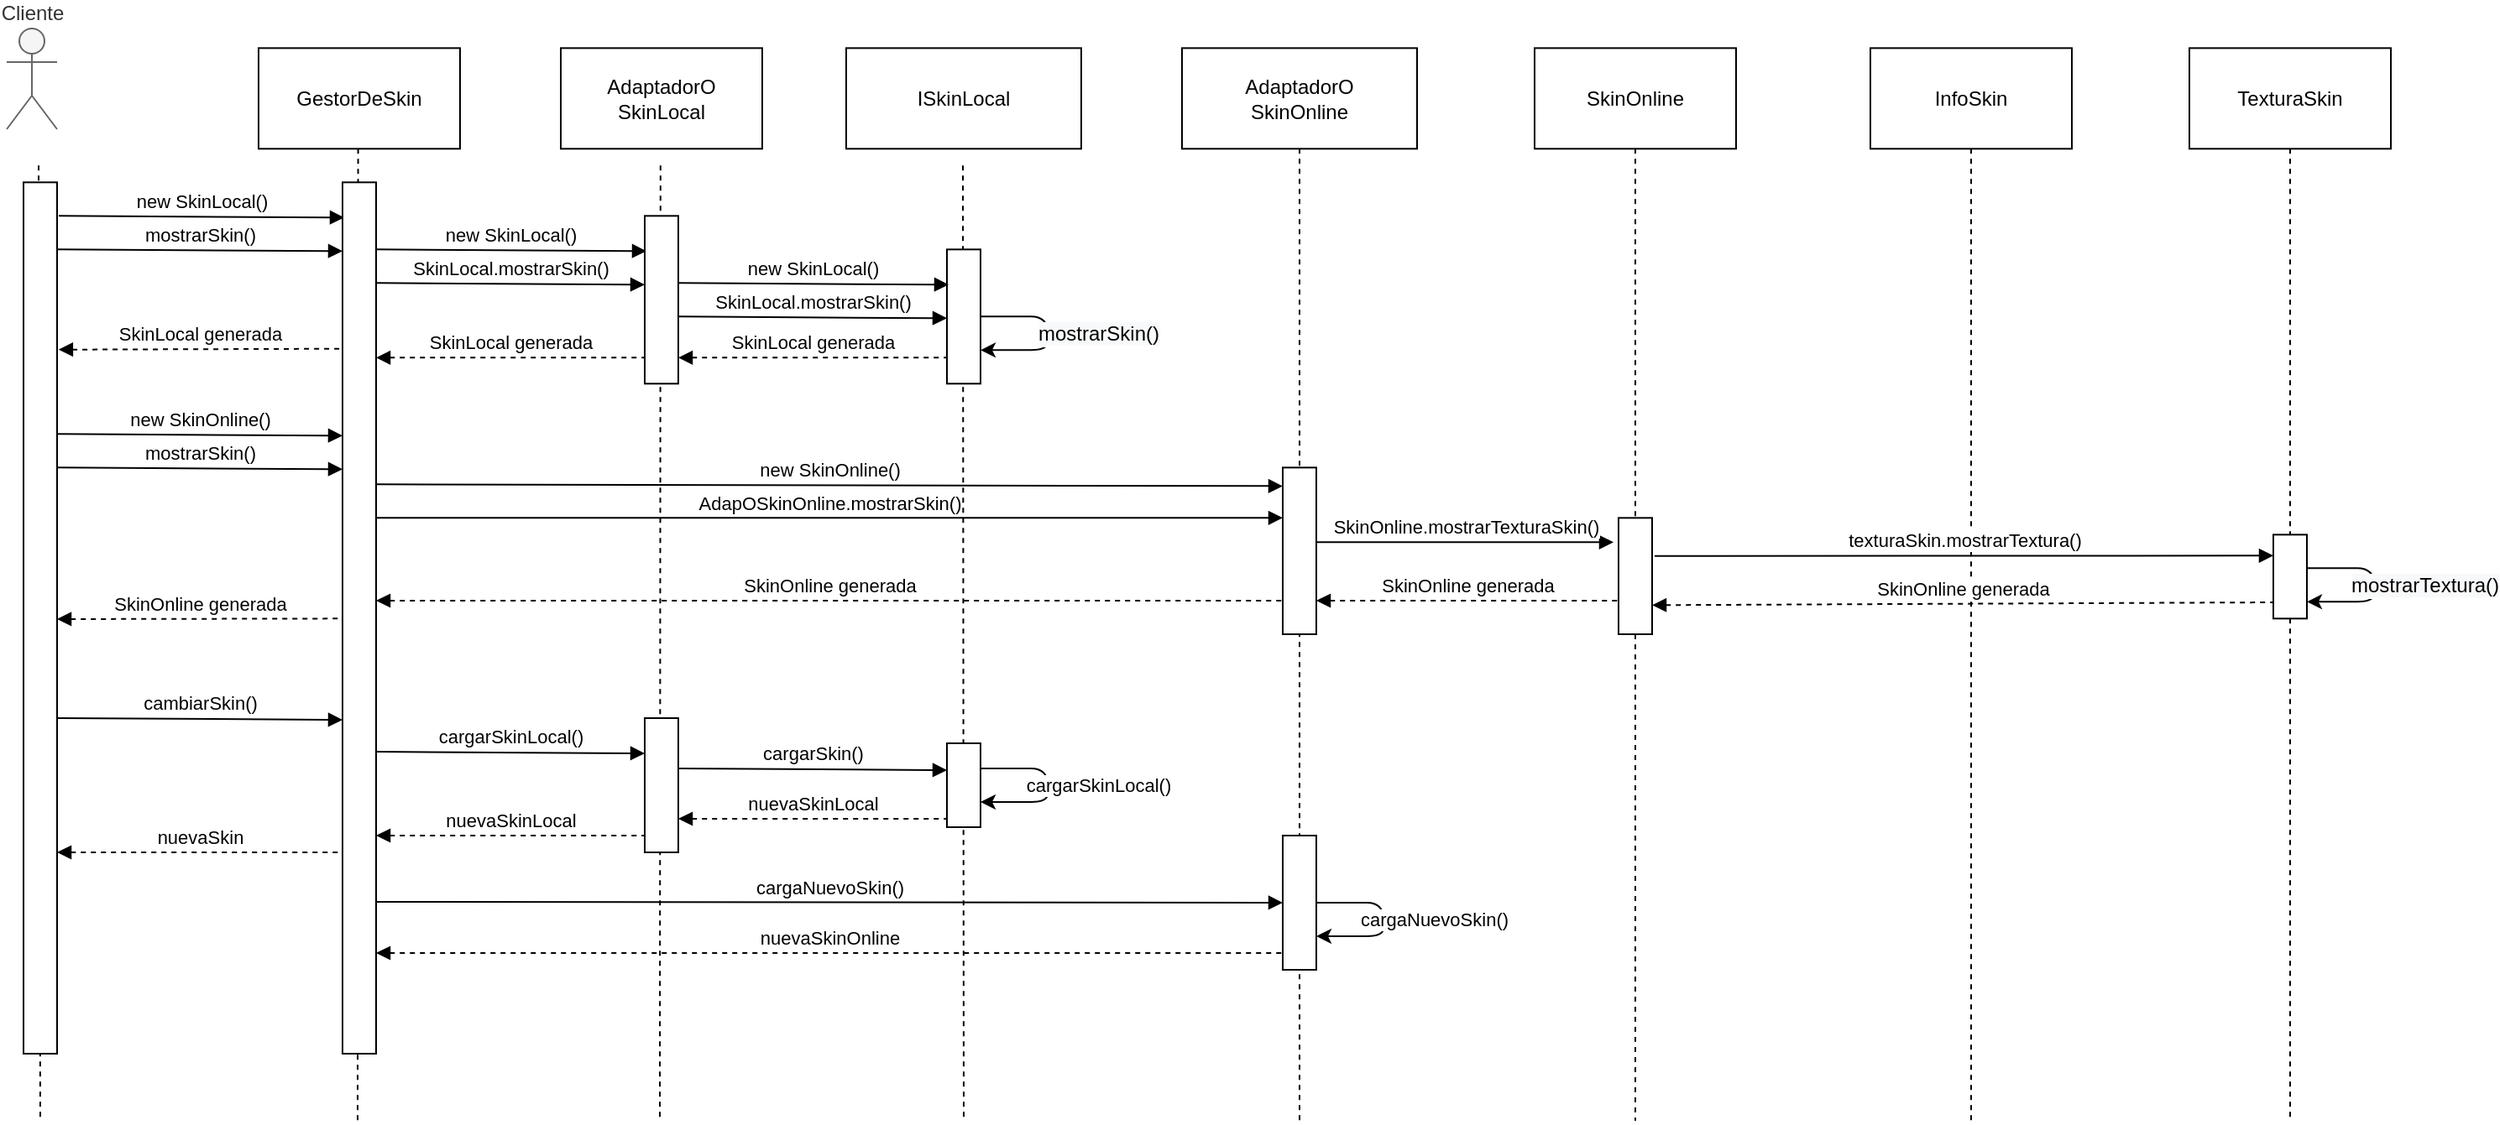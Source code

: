 <mxfile version="15.4.3" type="google"><diagram id="FFhPNZp1Z0Cv77TAvvxm" name="Página-1"><mxGraphModel dx="3565" dy="2563" grid="1" gridSize="10" guides="1" tooltips="1" connect="1" arrows="1" fold="1" page="1" pageScale="1" pageWidth="1600" pageHeight="700" math="0" shadow="0"><root><mxCell id="0"/><mxCell id="1" parent="0"/><mxCell id="NhyaLvFImzAlUFsz6ZrL-10" value="" style="rounded=0;orthogonalLoop=1;jettySize=auto;html=1;exitX=0.5;exitY=1;exitDx=0;exitDy=0;dashed=1;endArrow=none;endFill=0;" edge="1" parent="1"><mxGeometry relative="1" as="geometry"><mxPoint x="620" y="680" as="targetPoint"/><mxPoint x="619.5" y="110.67" as="sourcePoint"/></mxGeometry></mxCell><mxCell id="8W0476xP9J8Cwm-FeBUf-44" style="rounded=0;orthogonalLoop=1;jettySize=auto;html=1;exitX=0.5;exitY=1;exitDx=0;exitDy=0;dashed=1;endArrow=none;endFill=0;" parent="1" edge="1"><mxGeometry relative="1" as="geometry"><mxPoint x="259" y="680" as="targetPoint"/><mxPoint x="259.29" y="100.67" as="sourcePoint"/></mxGeometry></mxCell><mxCell id="8W0476xP9J8Cwm-FeBUf-2" style="rounded=0;orthogonalLoop=1;jettySize=auto;html=1;endArrow=none;endFill=0;dashed=1;" parent="1" edge="1"><mxGeometry relative="1" as="geometry"><mxPoint x="70" y="680" as="targetPoint"/><mxPoint x="69" y="110.67" as="sourcePoint"/></mxGeometry></mxCell><mxCell id="8W0476xP9J8Cwm-FeBUf-3" value="Cliente" style="shape=umlActor;verticalLabelPosition=top;verticalAlign=bottom;html=1;outlineConnect=0;labelPosition=center;align=center;fillColor=#f5f5f5;strokeColor=#666666;fontColor=#333333;" parent="1" vertex="1"><mxGeometry x="50" y="29" width="30" height="60" as="geometry"/></mxCell><mxCell id="8W0476xP9J8Cwm-FeBUf-4" style="rounded=0;orthogonalLoop=1;jettySize=auto;html=1;exitX=0.5;exitY=1;exitDx=0;exitDy=0;dashed=1;endArrow=none;endFill=0;startArrow=none;" parent="1" source="Qq_ZQxuOtuxrpt1lNSAV-54" edge="1"><mxGeometry relative="1" as="geometry"><mxPoint x="439" y="520" as="targetPoint"/><mxPoint x="439.41" y="110.67" as="sourcePoint"/></mxGeometry></mxCell><mxCell id="8W0476xP9J8Cwm-FeBUf-5" value="AdaptadorO&lt;br&gt;SkinLocal" style="rounded=0;whiteSpace=wrap;html=1;" parent="1" vertex="1"><mxGeometry x="380" y="40.67" width="120" height="60" as="geometry"/></mxCell><mxCell id="8W0476xP9J8Cwm-FeBUf-7" value="AdaptadorO&lt;br&gt;SkinOnline" style="rounded=0;whiteSpace=wrap;html=1;" parent="1" vertex="1"><mxGeometry x="750" y="40.67" width="140" height="60" as="geometry"/></mxCell><mxCell id="8W0476xP9J8Cwm-FeBUf-8" style="edgeStyle=orthogonalEdgeStyle;rounded=0;orthogonalLoop=1;jettySize=auto;html=1;exitX=0.5;exitY=1;exitDx=0;exitDy=0;dashed=1;endArrow=none;endFill=0;startArrow=none;" parent="1" source="Qq_ZQxuOtuxrpt1lNSAV-48" edge="1"><mxGeometry relative="1" as="geometry"><mxPoint x="1020" y="680" as="targetPoint"/></mxGeometry></mxCell><mxCell id="8W0476xP9J8Cwm-FeBUf-9" value="SkinOnline" style="rounded=0;whiteSpace=wrap;html=1;" parent="1" vertex="1"><mxGeometry x="960" y="40.67" width="120" height="60" as="geometry"/></mxCell><mxCell id="8W0476xP9J8Cwm-FeBUf-11" value="InfoSkin" style="rounded=0;whiteSpace=wrap;html=1;" parent="1" vertex="1"><mxGeometry x="1160" y="40.67" width="120" height="60" as="geometry"/></mxCell><mxCell id="8W0476xP9J8Cwm-FeBUf-13" value="TexturaSkin" style="rounded=0;whiteSpace=wrap;html=1;" parent="1" vertex="1"><mxGeometry x="1350" y="40.67" width="120" height="60" as="geometry"/></mxCell><mxCell id="8W0476xP9J8Cwm-FeBUf-16" value="&lt;span style=&quot;font-family: &amp;#34;helvetica&amp;#34;&quot;&gt;new SkinLocal()&lt;/span&gt;" style="endArrow=block;html=1;endFill=1;labelPosition=center;verticalLabelPosition=top;align=center;verticalAlign=bottom;entryX=0;entryY=0.042;entryDx=0;entryDy=0;entryPerimeter=0;" parent="1" edge="1"><mxGeometry width="50" height="50" relative="1" as="geometry"><mxPoint x="81" y="140.67" as="sourcePoint"/><mxPoint x="251" y="141.67" as="targetPoint"/></mxGeometry></mxCell><mxCell id="8W0476xP9J8Cwm-FeBUf-38" value="ISkinLocal" style="rounded=0;whiteSpace=wrap;html=1;" parent="1" vertex="1"><mxGeometry x="550" y="40.67" width="140" height="60" as="geometry"/></mxCell><mxCell id="8W0476xP9J8Cwm-FeBUf-43" value="GestorDeSkin" style="rounded=0;whiteSpace=wrap;html=1;" parent="1" vertex="1"><mxGeometry x="200" y="40.67" width="120" height="60" as="geometry"/></mxCell><mxCell id="8W0476xP9J8Cwm-FeBUf-48" value="" style="rounded=0;whiteSpace=wrap;html=1;" parent="1" vertex="1"><mxGeometry x="60" y="120.67" width="20" height="519.33" as="geometry"/></mxCell><mxCell id="8W0476xP9J8Cwm-FeBUf-61" value="" style="rounded=0;orthogonalLoop=1;jettySize=auto;html=1;exitX=0.5;exitY=1;exitDx=0;exitDy=0;dashed=1;endArrow=none;endFill=0;startArrow=none;" parent="1" source="Qq_ZQxuOtuxrpt1lNSAV-56" edge="1"><mxGeometry relative="1" as="geometry"><mxPoint x="820" y="520" as="targetPoint"/><mxPoint x="820" y="100.67" as="sourcePoint"/></mxGeometry></mxCell><mxCell id="8W0476xP9J8Cwm-FeBUf-64" value="" style="rounded=0;orthogonalLoop=1;jettySize=auto;html=1;exitX=0.5;exitY=1;exitDx=0;exitDy=0;dashed=1;endArrow=none;endFill=0;" parent="1" source="8W0476xP9J8Cwm-FeBUf-11" edge="1"><mxGeometry relative="1" as="geometry"><mxPoint x="1220" y="680" as="targetPoint"/><mxPoint x="1220" y="100.67" as="sourcePoint"/></mxGeometry></mxCell><mxCell id="nEfzSv-l4ia5l02yRWtV-1" value="&lt;font face=&quot;helvetica&quot;&gt;new SkinLocal()&lt;/font&gt;" style="endArrow=block;html=1;endFill=1;labelPosition=center;verticalLabelPosition=top;align=center;verticalAlign=bottom;" parent="1" edge="1"><mxGeometry width="50" height="50" relative="1" as="geometry"><mxPoint x="270" y="160.67" as="sourcePoint"/><mxPoint x="431" y="161.67" as="targetPoint"/></mxGeometry></mxCell><mxCell id="nEfzSv-l4ia5l02yRWtV-2" value="&lt;font face=&quot;helvetica&quot;&gt;mostrarSkin()&lt;/font&gt;" style="endArrow=block;html=1;endFill=1;labelPosition=center;verticalLabelPosition=top;align=center;verticalAlign=bottom;entryX=0;entryY=0.042;entryDx=0;entryDy=0;entryPerimeter=0;" parent="1" edge="1"><mxGeometry width="50" height="50" relative="1" as="geometry"><mxPoint x="80" y="160.67" as="sourcePoint"/><mxPoint x="250" y="161.67" as="targetPoint"/></mxGeometry></mxCell><mxCell id="nEfzSv-l4ia5l02yRWtV-3" value="&lt;font face=&quot;helvetica&quot;&gt;SkinLocal.mostrarSkin()&lt;/font&gt;" style="endArrow=block;html=1;endFill=1;labelPosition=center;verticalLabelPosition=top;align=center;verticalAlign=bottom;" parent="1" edge="1"><mxGeometry width="50" height="50" relative="1" as="geometry"><mxPoint x="270" y="180.67" as="sourcePoint"/><mxPoint x="430" y="181.67" as="targetPoint"/></mxGeometry></mxCell><mxCell id="nEfzSv-l4ia5l02yRWtV-4" value="" style="rounded=0;whiteSpace=wrap;html=1;" parent="1" vertex="1"><mxGeometry x="610" y="160.67" width="20" height="80" as="geometry"/></mxCell><mxCell id="nEfzSv-l4ia5l02yRWtV-5" value="&lt;font face=&quot;helvetica&quot;&gt;new SkinLocal()&lt;/font&gt;" style="endArrow=block;html=1;endFill=1;labelPosition=center;verticalLabelPosition=top;align=center;verticalAlign=bottom;" parent="1" edge="1"><mxGeometry width="50" height="50" relative="1" as="geometry"><mxPoint x="450" y="180.67" as="sourcePoint"/><mxPoint x="611" y="181.67" as="targetPoint"/></mxGeometry></mxCell><mxCell id="nEfzSv-l4ia5l02yRWtV-6" value="&lt;font face=&quot;helvetica&quot;&gt;SkinLocal.mostrarSkin()&lt;/font&gt;" style="endArrow=block;html=1;endFill=1;labelPosition=center;verticalLabelPosition=top;align=center;verticalAlign=bottom;" parent="1" edge="1"><mxGeometry width="50" height="50" relative="1" as="geometry"><mxPoint x="450" y="200.67" as="sourcePoint"/><mxPoint x="610" y="201.67" as="targetPoint"/></mxGeometry></mxCell><mxCell id="nEfzSv-l4ia5l02yRWtV-7" value="SkinLocal generada" style="endArrow=none;html=1;endFill=0;labelPosition=center;verticalLabelPosition=top;align=center;verticalAlign=bottom;startArrow=block;startFill=1;dashed=1;" parent="1" edge="1"><mxGeometry width="50" height="50" relative="1" as="geometry"><mxPoint x="450" y="225.17" as="sourcePoint"/><mxPoint x="610" y="225.17" as="targetPoint"/><mxPoint as="offset"/></mxGeometry></mxCell><mxCell id="nEfzSv-l4ia5l02yRWtV-8" value="SkinLocal generada" style="endArrow=none;html=1;endFill=0;labelPosition=center;verticalLabelPosition=top;align=center;verticalAlign=bottom;startArrow=block;startFill=1;dashed=1;" parent="1" edge="1"><mxGeometry width="50" height="50" relative="1" as="geometry"><mxPoint x="270" y="225.17" as="sourcePoint"/><mxPoint x="430" y="225.17" as="targetPoint"/><mxPoint as="offset"/></mxGeometry></mxCell><mxCell id="nEfzSv-l4ia5l02yRWtV-9" value="SkinLocal generada" style="endArrow=none;html=1;endFill=0;labelPosition=center;verticalLabelPosition=top;align=center;verticalAlign=bottom;startArrow=block;startFill=1;dashed=1;exitX=1.047;exitY=0.192;exitDx=0;exitDy=0;exitPerimeter=0;entryX=-0.077;entryY=0.191;entryDx=0;entryDy=0;entryPerimeter=0;" parent="1" source="8W0476xP9J8Cwm-FeBUf-48" edge="1" target="8W0476xP9J8Cwm-FeBUf-51"><mxGeometry width="50" height="50" relative="1" as="geometry"><mxPoint x="100" y="230.67" as="sourcePoint"/><mxPoint x="250" y="230.67" as="targetPoint"/><mxPoint as="offset"/></mxGeometry></mxCell><mxCell id="nEfzSv-l4ia5l02yRWtV-10" value="&lt;span style=&quot;font-size: 12px ; text-align: left ; background-color: rgb(248 , 249 , 250)&quot;&gt;mostrarSkin()&lt;/span&gt;" style="endArrow=classic;html=1;exitX=1;exitY=0.5;exitDx=0;exitDy=0;entryX=1;entryY=0.75;entryDx=0;entryDy=0;fillColor=none;" parent="1" source="nEfzSv-l4ia5l02yRWtV-4" target="nEfzSv-l4ia5l02yRWtV-4" edge="1"><mxGeometry y="30" width="50" height="50" relative="1" as="geometry"><mxPoint x="680" y="300.67" as="sourcePoint"/><mxPoint x="730" y="250.67" as="targetPoint"/><Array as="points"><mxPoint x="670" y="200.67"/><mxPoint x="670" y="220.67"/></Array><mxPoint as="offset"/></mxGeometry></mxCell><mxCell id="nEfzSv-l4ia5l02yRWtV-11" value="&lt;font face=&quot;helvetica&quot;&gt;new SkinOnline()&lt;/font&gt;" style="endArrow=block;html=1;endFill=1;labelPosition=center;verticalLabelPosition=top;align=center;verticalAlign=bottom;entryX=0;entryY=0.042;entryDx=0;entryDy=0;entryPerimeter=0;" parent="1" edge="1"><mxGeometry width="50" height="50" relative="1" as="geometry"><mxPoint x="80" y="270.67" as="sourcePoint"/><mxPoint x="250" y="271.67" as="targetPoint"/></mxGeometry></mxCell><mxCell id="nEfzSv-l4ia5l02yRWtV-12" value="&lt;font face=&quot;helvetica&quot;&gt;mostrarSkin()&lt;/font&gt;" style="endArrow=block;html=1;endFill=1;labelPosition=center;verticalLabelPosition=top;align=center;verticalAlign=bottom;entryX=0;entryY=0.042;entryDx=0;entryDy=0;entryPerimeter=0;" parent="1" edge="1"><mxGeometry width="50" height="50" relative="1" as="geometry"><mxPoint x="80" y="290.67" as="sourcePoint"/><mxPoint x="250" y="291.67" as="targetPoint"/></mxGeometry></mxCell><mxCell id="nEfzSv-l4ia5l02yRWtV-14" value="" style="rounded=0;orthogonalLoop=1;jettySize=auto;html=1;exitX=0.5;exitY=1;exitDx=0;exitDy=0;dashed=1;endArrow=none;endFill=0;" parent="1" source="8W0476xP9J8Cwm-FeBUf-7" edge="1"><mxGeometry relative="1" as="geometry"><mxPoint x="820" y="680" as="targetPoint"/><mxPoint x="820" y="100.67" as="sourcePoint"/></mxGeometry></mxCell><mxCell id="nEfzSv-l4ia5l02yRWtV-15" value="&lt;font face=&quot;helvetica&quot;&gt;new SkinOnline()&lt;/font&gt;" style="endArrow=block;html=1;endFill=1;labelPosition=center;verticalLabelPosition=top;align=center;verticalAlign=bottom;entryX=0;entryY=0.111;entryDx=0;entryDy=0;entryPerimeter=0;" parent="1" target="nEfzSv-l4ia5l02yRWtV-13" edge="1"><mxGeometry width="50" height="50" relative="1" as="geometry"><mxPoint x="270" y="300.67" as="sourcePoint"/><mxPoint x="780" y="300.67" as="targetPoint"/></mxGeometry></mxCell><mxCell id="nEfzSv-l4ia5l02yRWtV-16" value="&lt;font face=&quot;helvetica&quot;&gt;AdapOSkinOnline.mostrarSkin()&lt;/font&gt;" style="endArrow=block;html=1;endFill=1;labelPosition=center;verticalLabelPosition=top;align=center;verticalAlign=bottom;" parent="1" edge="1"><mxGeometry width="50" height="50" relative="1" as="geometry"><mxPoint x="270" y="320.67" as="sourcePoint"/><mxPoint x="810" y="320.67" as="targetPoint"/></mxGeometry></mxCell><mxCell id="nEfzSv-l4ia5l02yRWtV-23" value="" style="rounded=0;orthogonalLoop=1;jettySize=auto;html=1;exitX=0.5;exitY=1;exitDx=0;exitDy=0;dashed=1;endArrow=none;endFill=0;startArrow=none;" parent="1" source="nEfzSv-l4ia5l02yRWtV-19" edge="1"><mxGeometry relative="1" as="geometry"><mxPoint x="1410" y="680" as="targetPoint"/><mxPoint x="1410" y="100.67" as="sourcePoint"/></mxGeometry></mxCell><mxCell id="nEfzSv-l4ia5l02yRWtV-68" value="&lt;font face=&quot;helvetica&quot;&gt;SkinOnline.mostrarTexturaSkin()&lt;/font&gt;" style="endArrow=block;html=1;endFill=1;labelPosition=center;verticalLabelPosition=top;align=center;verticalAlign=bottom;" parent="1" edge="1"><mxGeometry width="50" height="50" relative="1" as="geometry"><mxPoint x="830" y="335.17" as="sourcePoint"/><mxPoint x="1007" y="335.17" as="targetPoint"/></mxGeometry></mxCell><mxCell id="Qq_ZQxuOtuxrpt1lNSAV-48" value="" style="rounded=0;whiteSpace=wrap;html=1;" parent="1" vertex="1"><mxGeometry x="1010" y="320.67" width="20" height="69.33" as="geometry"/></mxCell><mxCell id="Qq_ZQxuOtuxrpt1lNSAV-49" value="" style="edgeStyle=orthogonalEdgeStyle;rounded=0;orthogonalLoop=1;jettySize=auto;html=1;exitX=0.5;exitY=1;exitDx=0;exitDy=0;dashed=1;endArrow=none;endFill=0;" parent="1" source="8W0476xP9J8Cwm-FeBUf-9" target="Qq_ZQxuOtuxrpt1lNSAV-48" edge="1"><mxGeometry relative="1" as="geometry"><mxPoint x="1020" y="490.67" as="targetPoint"/><mxPoint x="1020" y="100.67" as="sourcePoint"/></mxGeometry></mxCell><mxCell id="Qq_ZQxuOtuxrpt1lNSAV-50" value="&lt;font face=&quot;helvetica&quot;&gt;texturaSkin.mostrarTextura()&lt;/font&gt;" style="endArrow=block;html=1;endFill=1;labelPosition=center;verticalLabelPosition=top;align=center;verticalAlign=bottom;entryX=0;entryY=0.25;entryDx=0;entryDy=0;exitX=1.074;exitY=0.327;exitDx=0;exitDy=0;exitPerimeter=0;" parent="1" source="Qq_ZQxuOtuxrpt1lNSAV-48" target="nEfzSv-l4ia5l02yRWtV-19" edge="1"><mxGeometry width="50" height="50" relative="1" as="geometry"><mxPoint x="1040" y="343.67" as="sourcePoint"/><mxPoint x="1207" y="345.17" as="targetPoint"/></mxGeometry></mxCell><mxCell id="Qq_ZQxuOtuxrpt1lNSAV-51" value="&lt;span style=&quot;font-size: 12px ; text-align: left ; background-color: rgb(248 , 249 , 250)&quot;&gt;mostrarTextura()&lt;/span&gt;" style="endArrow=classic;html=1;exitX=1;exitY=0.5;exitDx=0;exitDy=0;entryX=1;entryY=0.75;entryDx=0;entryDy=0;fillColor=none;" parent="1" edge="1"><mxGeometry y="30" width="50" height="50" relative="1" as="geometry"><mxPoint x="1420" y="350.67" as="sourcePoint"/><mxPoint x="1420" y="370.67" as="targetPoint"/><Array as="points"><mxPoint x="1460" y="350.67"/><mxPoint x="1460" y="370.67"/></Array><mxPoint as="offset"/></mxGeometry></mxCell><mxCell id="nEfzSv-l4ia5l02yRWtV-19" value="" style="rounded=0;whiteSpace=wrap;html=1;" parent="1" vertex="1"><mxGeometry x="1400" y="330.67" width="20" height="50" as="geometry"/></mxCell><mxCell id="Qq_ZQxuOtuxrpt1lNSAV-52" value="" style="rounded=0;orthogonalLoop=1;jettySize=auto;html=1;exitX=0.5;exitY=1;exitDx=0;exitDy=0;dashed=1;endArrow=none;endFill=0;" parent="1" source="8W0476xP9J8Cwm-FeBUf-13" target="nEfzSv-l4ia5l02yRWtV-19" edge="1"><mxGeometry relative="1" as="geometry"><mxPoint x="1410" y="490.67" as="targetPoint"/><mxPoint x="1410" y="100.67" as="sourcePoint"/></mxGeometry></mxCell><mxCell id="Qq_ZQxuOtuxrpt1lNSAV-53" value="&lt;font face=&quot;helvetica&quot;&gt;cambiarSkin()&lt;/font&gt;" style="endArrow=block;html=1;endFill=1;labelPosition=center;verticalLabelPosition=top;align=center;verticalAlign=bottom;entryX=0;entryY=0.042;entryDx=0;entryDy=0;entryPerimeter=0;" parent="1" edge="1"><mxGeometry width="50" height="50" relative="1" as="geometry"><mxPoint x="80" y="440" as="sourcePoint"/><mxPoint x="250" y="441" as="targetPoint"/></mxGeometry></mxCell><mxCell id="Qq_ZQxuOtuxrpt1lNSAV-55" value="" style="rounded=0;orthogonalLoop=1;jettySize=auto;html=1;exitX=0.5;exitY=1;exitDx=0;exitDy=0;dashed=1;endArrow=none;endFill=0;" parent="1" edge="1"><mxGeometry relative="1" as="geometry"><mxPoint x="439" y="680" as="targetPoint"/><mxPoint x="439.41" y="110.67" as="sourcePoint"/></mxGeometry></mxCell><mxCell id="Qq_ZQxuOtuxrpt1lNSAV-56" value="" style="rounded=0;whiteSpace=wrap;html=1;" parent="1" vertex="1"><mxGeometry x="810" y="510" width="20" height="80" as="geometry"/></mxCell><mxCell id="Qq_ZQxuOtuxrpt1lNSAV-59" value="&lt;font face=&quot;helvetica&quot;&gt;cargarSkinLocal()&lt;/font&gt;" style="endArrow=block;html=1;endFill=1;labelPosition=center;verticalLabelPosition=top;align=center;verticalAlign=bottom;" parent="1" edge="1"><mxGeometry width="50" height="50" relative="1" as="geometry"><mxPoint x="270" y="460" as="sourcePoint"/><mxPoint x="430" y="461" as="targetPoint"/></mxGeometry></mxCell><mxCell id="Qq_ZQxuOtuxrpt1lNSAV-61" value="&lt;span style=&quot;font-family: &amp;#34;helvetica&amp;#34;&quot;&gt;cargarSkinLocal()&lt;/span&gt;" style="endArrow=classic;html=1;exitX=1;exitY=0.5;exitDx=0;exitDy=0;entryX=1;entryY=0.75;entryDx=0;entryDy=0;fillColor=none;" parent="1" edge="1"><mxGeometry y="30" width="50" height="50" relative="1" as="geometry"><mxPoint x="630" y="470" as="sourcePoint"/><mxPoint x="630" y="490" as="targetPoint"/><Array as="points"><mxPoint x="670" y="470"/><mxPoint x="670" y="490"/></Array><mxPoint as="offset"/></mxGeometry></mxCell><mxCell id="Qq_ZQxuOtuxrpt1lNSAV-62" value="&lt;font face=&quot;helvetica&quot;&gt;cargaNuevoSkin()&lt;/font&gt;" style="endArrow=block;html=1;endFill=1;labelPosition=center;verticalLabelPosition=top;align=center;verticalAlign=bottom;entryX=0;entryY=0.5;entryDx=0;entryDy=0;" parent="1" target="Qq_ZQxuOtuxrpt1lNSAV-56" edge="1"><mxGeometry width="50" height="50" relative="1" as="geometry"><mxPoint x="270" y="549.5" as="sourcePoint"/><mxPoint x="430" y="550.5" as="targetPoint"/></mxGeometry></mxCell><mxCell id="Qq_ZQxuOtuxrpt1lNSAV-65" value="&lt;span style=&quot;font-family: &amp;#34;helvetica&amp;#34;&quot;&gt;cargaNuevoSkin()&lt;/span&gt;" style="endArrow=classic;html=1;exitX=1;exitY=0.5;exitDx=0;exitDy=0;entryX=1;entryY=0.75;entryDx=0;entryDy=0;fillColor=none;" parent="1" edge="1"><mxGeometry y="30" width="50" height="50" relative="1" as="geometry"><mxPoint x="830" y="550" as="sourcePoint"/><mxPoint x="830" y="570" as="targetPoint"/><Array as="points"><mxPoint x="870" y="550"/><mxPoint x="870" y="570"/></Array><mxPoint as="offset"/></mxGeometry></mxCell><mxCell id="NhyaLvFImzAlUFsz6ZrL-5" value="SkinOnline generada" style="endArrow=none;html=1;endFill=0;labelPosition=center;verticalLabelPosition=top;align=center;verticalAlign=bottom;startArrow=block;startFill=1;dashed=1;exitX=1;exitY=0.75;exitDx=0;exitDy=0;" edge="1" parent="1" source="Qq_ZQxuOtuxrpt1lNSAV-48"><mxGeometry width="50" height="50" relative="1" as="geometry"><mxPoint x="1240" y="370.67" as="sourcePoint"/><mxPoint x="1400" y="371" as="targetPoint"/><mxPoint as="offset"/></mxGeometry></mxCell><mxCell id="NhyaLvFImzAlUFsz6ZrL-6" value="SkinOnline generada" style="endArrow=none;html=1;endFill=0;labelPosition=center;verticalLabelPosition=top;align=center;verticalAlign=bottom;startArrow=block;startFill=1;dashed=1;" edge="1" parent="1"><mxGeometry width="50" height="50" relative="1" as="geometry"><mxPoint x="830" y="370" as="sourcePoint"/><mxPoint x="1010" y="370" as="targetPoint"/><mxPoint as="offset"/></mxGeometry></mxCell><mxCell id="NhyaLvFImzAlUFsz6ZrL-7" value="SkinOnline generada" style="endArrow=none;html=1;endFill=0;labelPosition=center;verticalLabelPosition=top;align=center;verticalAlign=bottom;startArrow=block;startFill=1;dashed=1;" edge="1" parent="1"><mxGeometry width="50" height="50" relative="1" as="geometry"><mxPoint x="270" y="370" as="sourcePoint"/><mxPoint x="810" y="370" as="targetPoint"/><mxPoint as="offset"/></mxGeometry></mxCell><mxCell id="NhyaLvFImzAlUFsz6ZrL-8" value="SkinOnline generada" style="endArrow=none;html=1;endFill=0;labelPosition=center;verticalLabelPosition=top;align=center;verticalAlign=bottom;startArrow=block;startFill=1;dashed=1;" edge="1" parent="1"><mxGeometry width="50" height="50" relative="1" as="geometry"><mxPoint x="80" y="381" as="sourcePoint"/><mxPoint x="250" y="380.67" as="targetPoint"/><mxPoint as="offset"/></mxGeometry></mxCell><mxCell id="8W0476xP9J8Cwm-FeBUf-52" value="" style="rounded=0;whiteSpace=wrap;html=1;" parent="1" vertex="1"><mxGeometry x="430" y="140.67" width="20" height="100" as="geometry"/></mxCell><mxCell id="NhyaLvFImzAlUFsz6ZrL-9" value="" style="rounded=0;whiteSpace=wrap;html=1;" vertex="1" parent="1"><mxGeometry x="610" y="455" width="20" height="50" as="geometry"/></mxCell><mxCell id="NhyaLvFImzAlUFsz6ZrL-11" value="&lt;font face=&quot;helvetica&quot;&gt;cargarSkin()&lt;/font&gt;" style="endArrow=block;html=1;endFill=1;labelPosition=center;verticalLabelPosition=top;align=center;verticalAlign=bottom;" edge="1" parent="1"><mxGeometry width="50" height="50" relative="1" as="geometry"><mxPoint x="450" y="470" as="sourcePoint"/><mxPoint x="610" y="471" as="targetPoint"/></mxGeometry></mxCell><mxCell id="NhyaLvFImzAlUFsz6ZrL-12" value="nuevaSkinLocal" style="endArrow=none;html=1;endFill=0;labelPosition=center;verticalLabelPosition=top;align=center;verticalAlign=bottom;startArrow=block;startFill=1;dashed=1;" edge="1" parent="1"><mxGeometry width="50" height="50" relative="1" as="geometry"><mxPoint x="450" y="500.0" as="sourcePoint"/><mxPoint x="610" y="500.0" as="targetPoint"/><mxPoint as="offset"/></mxGeometry></mxCell><mxCell id="NhyaLvFImzAlUFsz6ZrL-13" value="nuevaSkinLocal" style="endArrow=none;html=1;endFill=0;labelPosition=center;verticalLabelPosition=top;align=center;verticalAlign=bottom;startArrow=block;startFill=1;dashed=1;" edge="1" parent="1"><mxGeometry width="50" height="50" relative="1" as="geometry"><mxPoint x="270" y="510" as="sourcePoint"/><mxPoint x="430" y="510" as="targetPoint"/><mxPoint as="offset"/></mxGeometry></mxCell><mxCell id="NhyaLvFImzAlUFsz6ZrL-14" value="nuevaSkin" style="endArrow=none;html=1;endFill=0;labelPosition=center;verticalLabelPosition=top;align=center;verticalAlign=bottom;startArrow=block;startFill=1;dashed=1;" edge="1" parent="1"><mxGeometry width="50" height="50" relative="1" as="geometry"><mxPoint x="80" y="520" as="sourcePoint"/><mxPoint x="250" y="520" as="targetPoint"/><mxPoint as="offset"/></mxGeometry></mxCell><mxCell id="8W0476xP9J8Cwm-FeBUf-51" value="" style="rounded=0;whiteSpace=wrap;html=1;" parent="1" vertex="1"><mxGeometry x="250" y="120.67" width="20" height="519.33" as="geometry"/></mxCell><mxCell id="Qq_ZQxuOtuxrpt1lNSAV-54" value="" style="rounded=0;whiteSpace=wrap;html=1;" parent="1" vertex="1"><mxGeometry x="430" y="440" width="20" height="80" as="geometry"/></mxCell><mxCell id="nEfzSv-l4ia5l02yRWtV-13" value="" style="rounded=0;whiteSpace=wrap;html=1;" parent="1" vertex="1"><mxGeometry x="810" y="290.67" width="20" height="99.33" as="geometry"/></mxCell><mxCell id="NhyaLvFImzAlUFsz6ZrL-15" value="nuevaSkinOnline" style="endArrow=none;html=1;endFill=0;labelPosition=center;verticalLabelPosition=top;align=center;verticalAlign=bottom;startArrow=block;startFill=1;dashed=1;" edge="1" parent="1"><mxGeometry width="50" height="50" relative="1" as="geometry"><mxPoint x="270" y="580" as="sourcePoint"/><mxPoint x="810" y="580" as="targetPoint"/><mxPoint as="offset"/></mxGeometry></mxCell></root></mxGraphModel></diagram></mxfile>